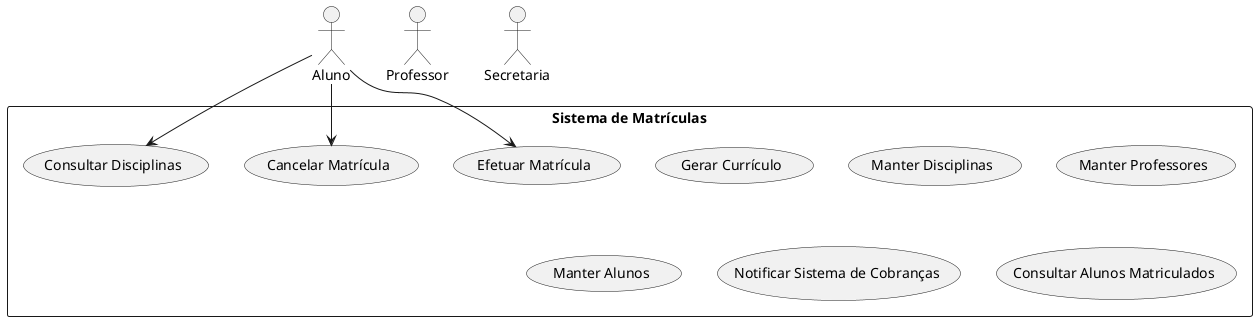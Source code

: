 @startuml
actor "Aluno" as Aluno
actor "Professor" as Professor
actor "Secretaria" as Secretaria

rectangle "Sistema de Matrículas" {
    usecase "Efetuar Matrícula" as EfetuarMatricula
    usecase "Cancelar Matrícula" as CancelarMatricula
    usecase "Consultar Disciplinas" as ConsultarDisciplinas
    usecase "Gerar Currículo" as GerarCurriculo
    usecase "Manter Disciplinas" as ManterDisciplinas
    usecase "Manter Professores" as ManterProfessores
    usecase "Manter Alunos" as ManterAlunos
    usecase "Notificar Sistema de Cobranças" as NotificarSistemaDeCobrancas
    usecase "Consultar Alunos Matriculados" as ConsultarAlunosMatriculados
}

Aluno --> EfetuarMatricula
Aluno --> CancelarMatricula
Aluno --> ConsultarDisciplinas
